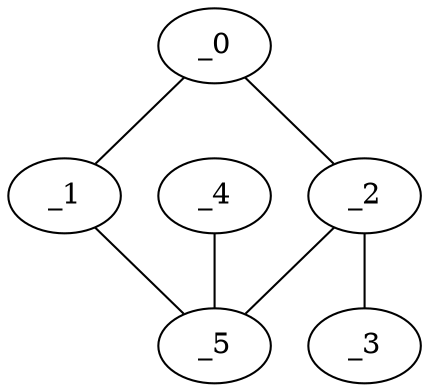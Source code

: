 graph HP1_0060 {
	_0	 [x="1.04655",
		y="3.03527"];
	_1	 [x="1.38967",
		y="0.681304"];
	_0 -- _1;
	_2	 [x="1.77249",
		y="0.845"];
	_0 -- _2;
	_5	 [x="2.30281",
		y="1.31352"];
	_1 -- _5;
	_3	 [x="2.01557",
		y="2.75841"];
	_2 -- _3;
	_2 -- _5;
	_4	 [x="1.31681",
		y="1.79804"];
	_4 -- _5;
}

